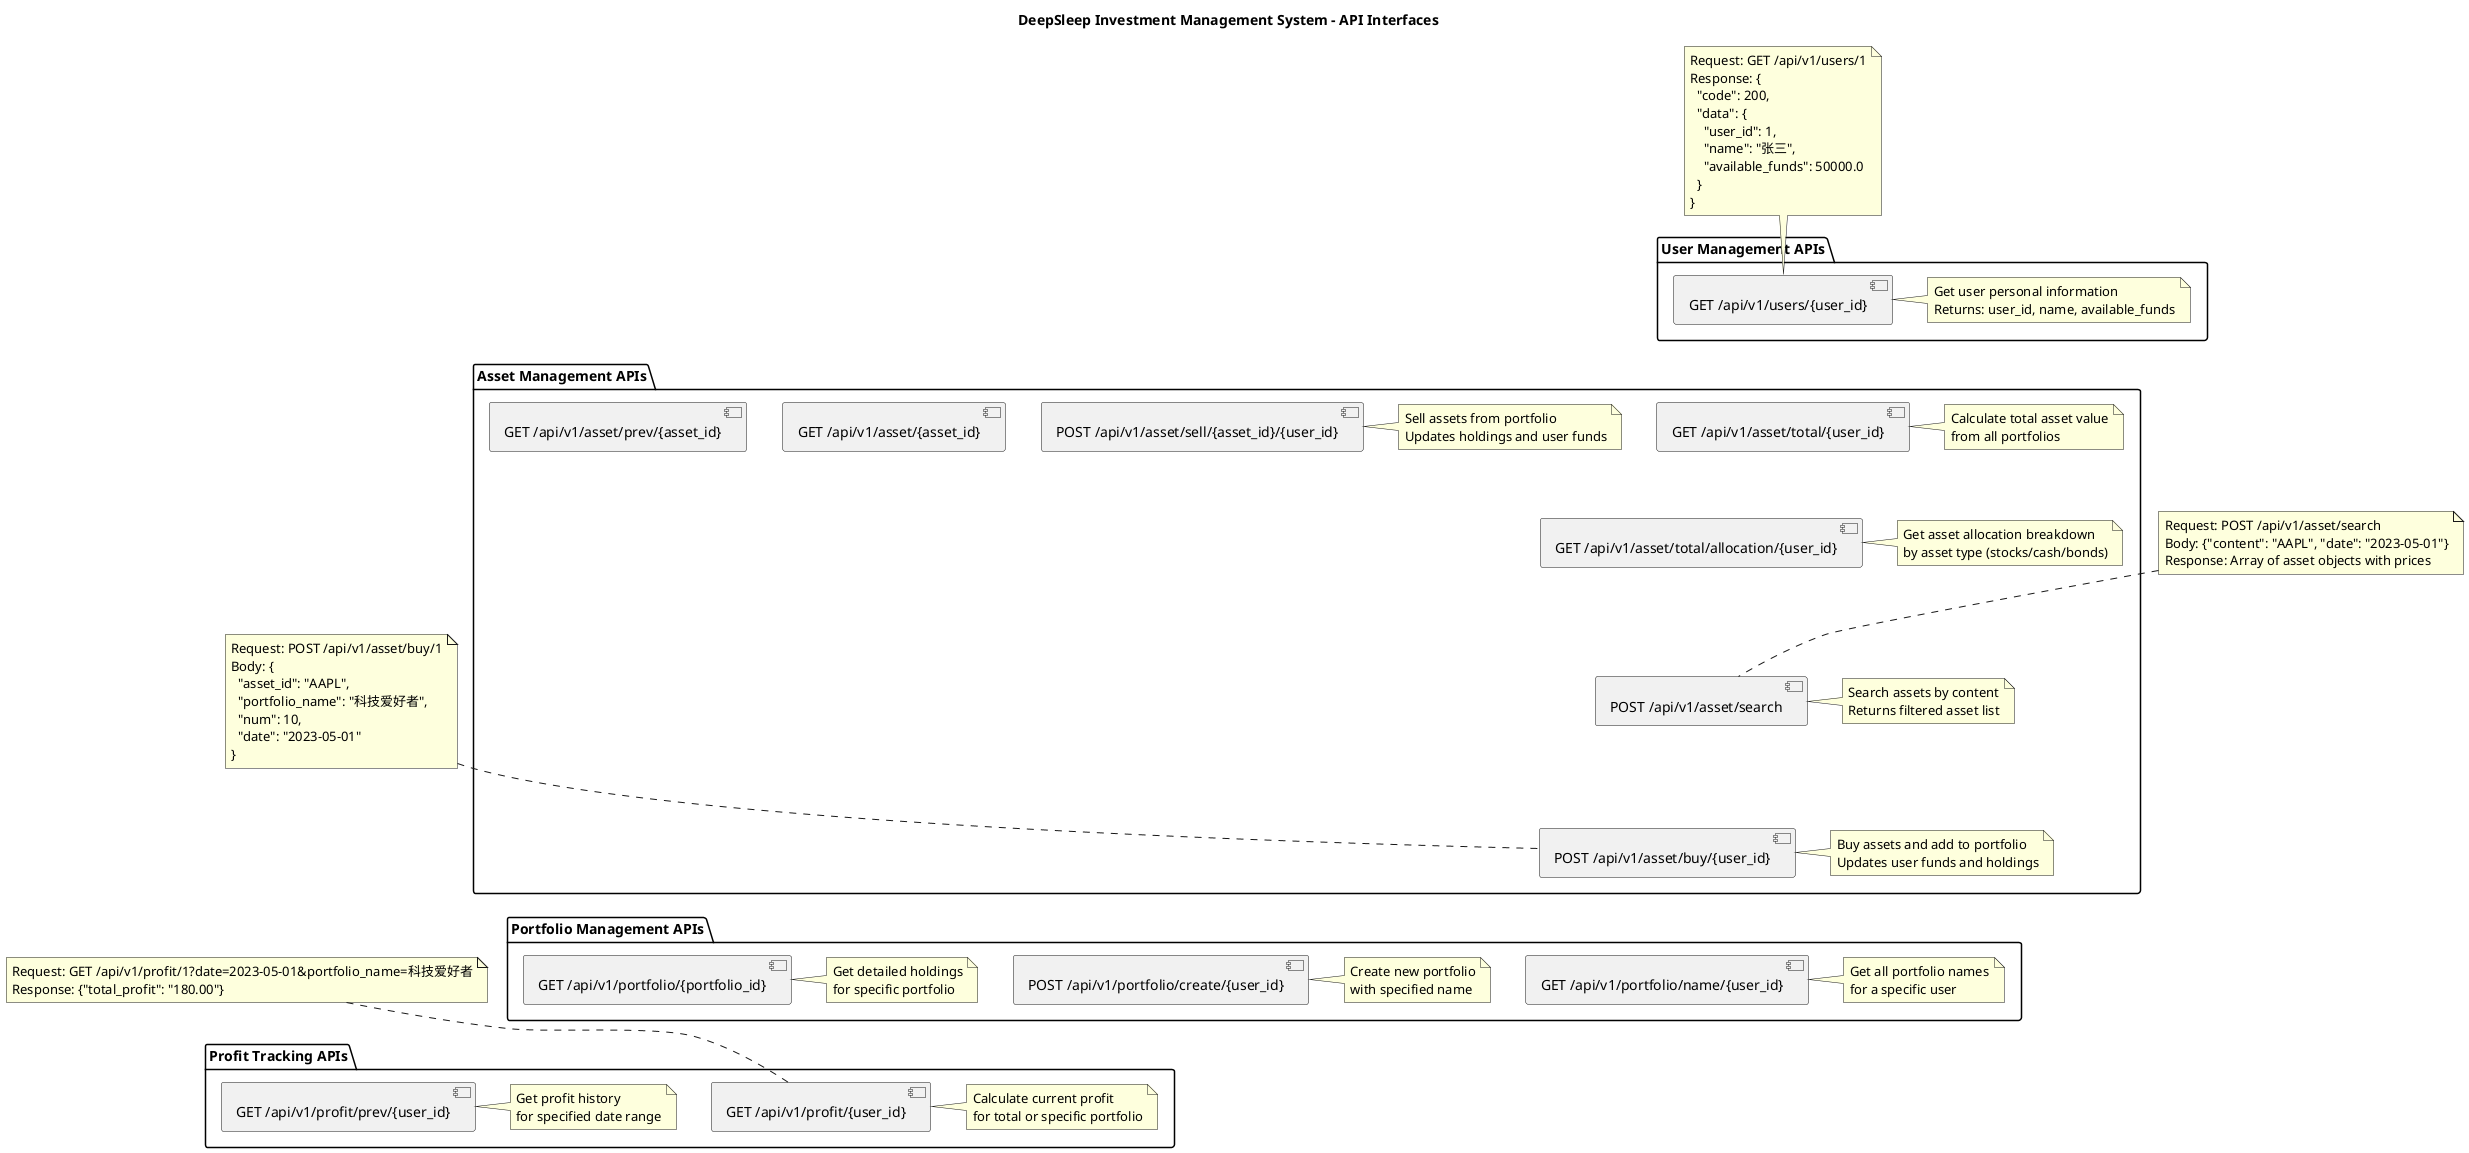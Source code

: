 @startuml DeepSleep API Interfaces

title DeepSleep Investment Management System - API Interfaces

package "User Management APIs" {
    [GET /api/v1/users/{user_id}] as GET_USER
    note right of GET_USER
      Get user personal information
      Returns: user_id, name, available_funds
    end note
}

package "Asset Management APIs" {
    [GET /api/v1/asset/total/{user_id}] as GET_TOTAL_ASSET
    [GET /api/v1/asset/total/allocation/{user_id}] as GET_ASSET_ALLOCATION
    [GET /api/v1/asset/{asset_id}] as GET_ASSET_DETAILS
    [GET /api/v1/asset/prev/{asset_id}] as GET_ASSET_HISTORY
    [POST /api/v1/asset/search] as SEARCH_ASSETS
    [POST /api/v1/asset/buy/{user_id}] as BUY_ASSETS
    [POST /api/v1/asset/sell/{asset_id}/{user_id}] as SELL_ASSETS
    
    note right of GET_TOTAL_ASSET
      Calculate total asset value
      from all portfolios
    end note
    
    note right of GET_ASSET_ALLOCATION
      Get asset allocation breakdown
      by asset type (stocks/cash/bonds)
    end note
    
    note right of SEARCH_ASSETS
      Search assets by content
      Returns filtered asset list
    end note
    
    note right of BUY_ASSETS
      Buy assets and add to portfolio
      Updates user funds and holdings
    end note
    
    note right of SELL_ASSETS
      Sell assets from portfolio
      Updates holdings and user funds
    end note
}

package "Portfolio Management APIs" {
    [GET /api/v1/portfolio/name/{user_id}] as GET_PORTFOLIO_NAMES
    [POST /api/v1/portfolio/create/{user_id}] as CREATE_PORTFOLIO
    [GET /api/v1/portfolio/{portfolio_id}] as GET_PORTFOLIO_DETAILS
    
    note right of GET_PORTFOLIO_NAMES
      Get all portfolio names
      for a specific user
    end note
    
    note right of CREATE_PORTFOLIO
      Create new portfolio
      with specified name
    end note
    
    note right of GET_PORTFOLIO_DETAILS
      Get detailed holdings
      for specific portfolio
    end note
}

package "Profit Tracking APIs" {
    [GET /api/v1/profit/{user_id}] as GET_PROFIT
    [GET /api/v1/profit/prev/{user_id}] as GET_PREV_PROFIT
    
    note right of GET_PROFIT
      Calculate current profit
      for total or specific portfolio
    end note
    
    note right of GET_PREV_PROFIT
      Get profit history
      for specified date range
    end note
}

' Request/Response Examples
note top of GET_USER
  Request: GET /api/v1/users/1
  Response: {
    "code": 200,
    "data": {
      "user_id": 1,
      "name": "张三",
      "available_funds": 50000.0
    }
  }
end note

note top of SEARCH_ASSETS
  Request: POST /api/v1/asset/search
  Body: {"content": "AAPL", "date": "2023-05-01"}
  Response: Array of asset objects with prices
end note

note top of BUY_ASSETS
  Request: POST /api/v1/asset/buy/1
  Body: {
    "asset_id": "AAPL",
    "portfolio_name": "科技爱好者",
    "num": 10,
    "date": "2023-05-01"
  }
end note

note top of GET_PROFIT
  Request: GET /api/v1/profit/1?date=2023-05-01&portfolio_name=科技爱好者
  Response: {"total_profit": "180.00"}
end note

' API Categories
GET_USER -[hidden]d-> GET_TOTAL_ASSET
GET_TOTAL_ASSET -[hidden]d-> GET_ASSET_ALLOCATION
GET_ASSET_ALLOCATION -[hidden]d-> SEARCH_ASSETS
SEARCH_ASSETS -[hidden]d-> BUY_ASSETS
BUY_ASSETS -[hidden]d-> GET_PORTFOLIO_NAMES
GET_PORTFOLIO_NAMES -[hidden]d-> GET_PROFIT

@enduml 